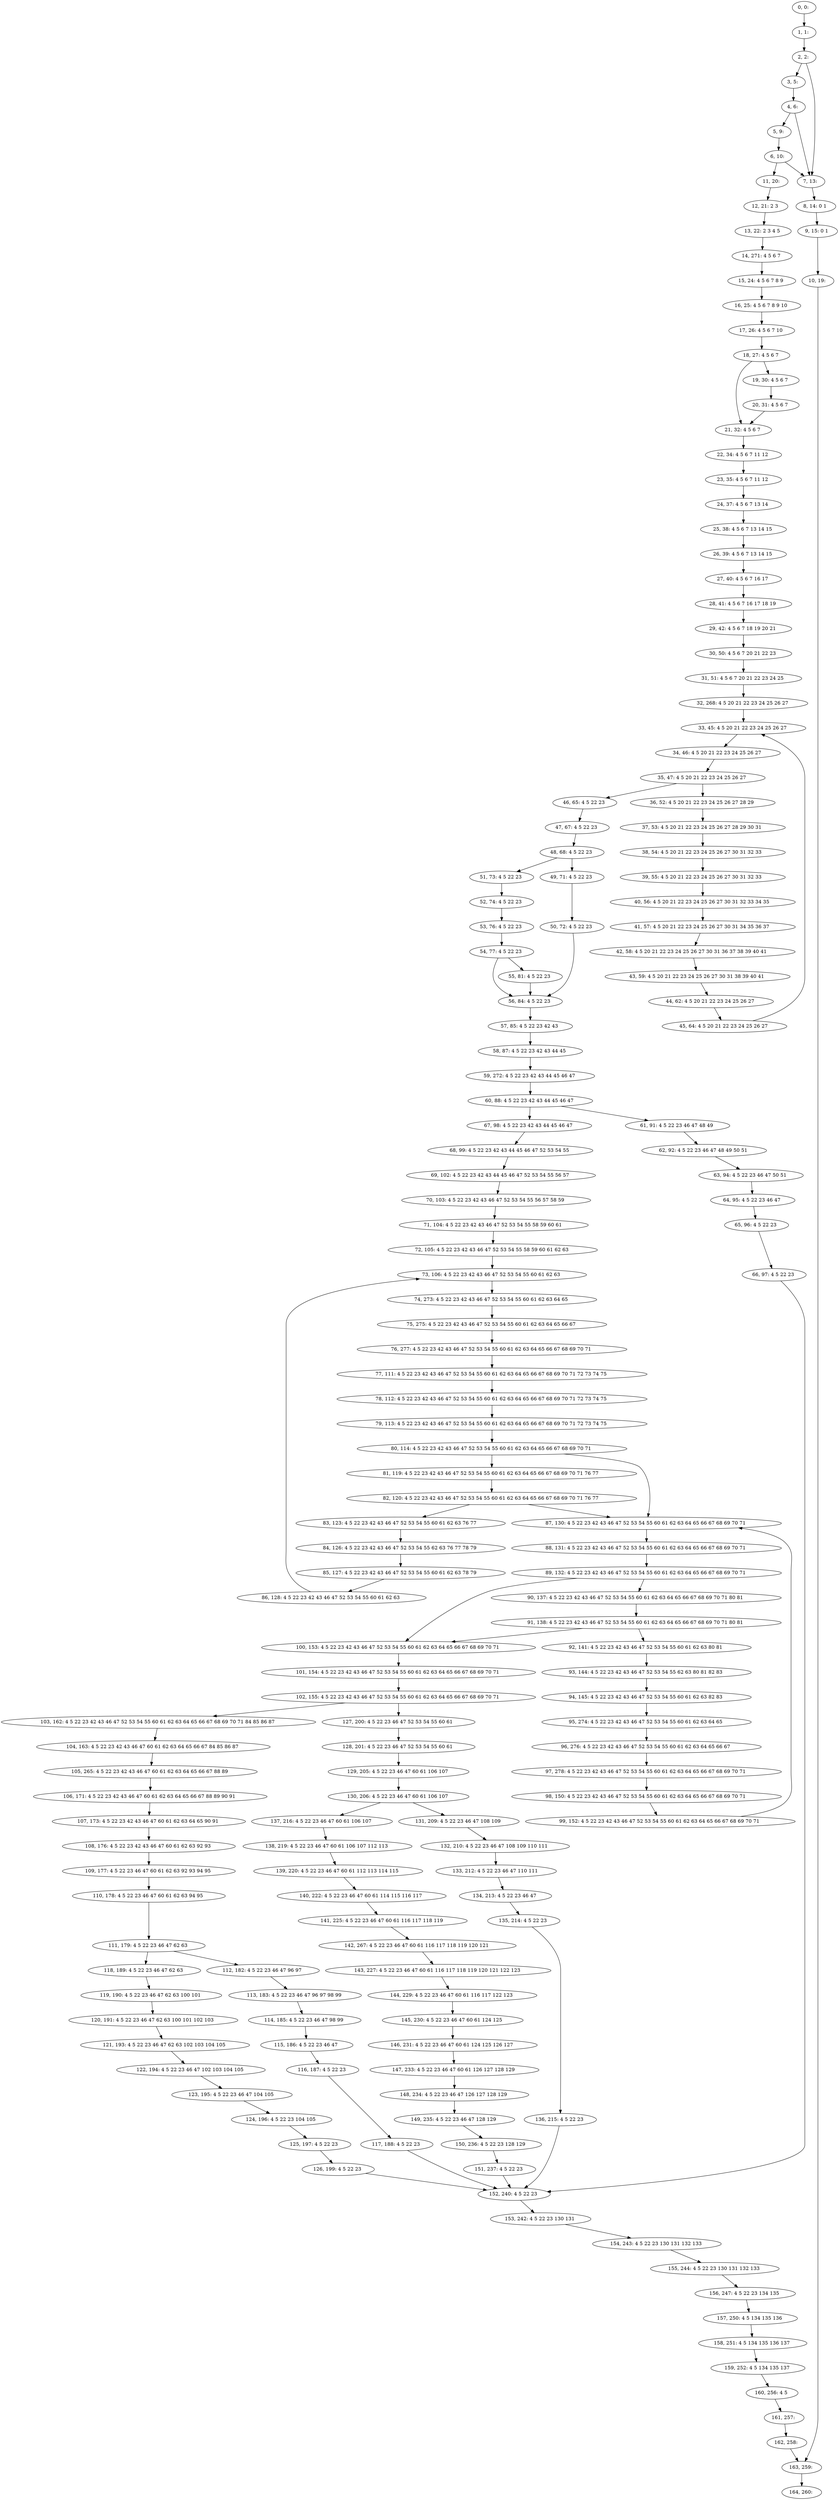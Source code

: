 digraph G {
0[label="0, 0: "];
1[label="1, 1: "];
2[label="2, 2: "];
3[label="3, 5: "];
4[label="4, 6: "];
5[label="5, 9: "];
6[label="6, 10: "];
7[label="7, 13: "];
8[label="8, 14: 0 1 "];
9[label="9, 15: 0 1 "];
10[label="10, 19: "];
11[label="11, 20: "];
12[label="12, 21: 2 3 "];
13[label="13, 22: 2 3 4 5 "];
14[label="14, 271: 4 5 6 7 "];
15[label="15, 24: 4 5 6 7 8 9 "];
16[label="16, 25: 4 5 6 7 8 9 10 "];
17[label="17, 26: 4 5 6 7 10 "];
18[label="18, 27: 4 5 6 7 "];
19[label="19, 30: 4 5 6 7 "];
20[label="20, 31: 4 5 6 7 "];
21[label="21, 32: 4 5 6 7 "];
22[label="22, 34: 4 5 6 7 11 12 "];
23[label="23, 35: 4 5 6 7 11 12 "];
24[label="24, 37: 4 5 6 7 13 14 "];
25[label="25, 38: 4 5 6 7 13 14 15 "];
26[label="26, 39: 4 5 6 7 13 14 15 "];
27[label="27, 40: 4 5 6 7 16 17 "];
28[label="28, 41: 4 5 6 7 16 17 18 19 "];
29[label="29, 42: 4 5 6 7 18 19 20 21 "];
30[label="30, 50: 4 5 6 7 20 21 22 23 "];
31[label="31, 51: 4 5 6 7 20 21 22 23 24 25 "];
32[label="32, 268: 4 5 20 21 22 23 24 25 26 27 "];
33[label="33, 45: 4 5 20 21 22 23 24 25 26 27 "];
34[label="34, 46: 4 5 20 21 22 23 24 25 26 27 "];
35[label="35, 47: 4 5 20 21 22 23 24 25 26 27 "];
36[label="36, 52: 4 5 20 21 22 23 24 25 26 27 28 29 "];
37[label="37, 53: 4 5 20 21 22 23 24 25 26 27 28 29 30 31 "];
38[label="38, 54: 4 5 20 21 22 23 24 25 26 27 30 31 32 33 "];
39[label="39, 55: 4 5 20 21 22 23 24 25 26 27 30 31 32 33 "];
40[label="40, 56: 4 5 20 21 22 23 24 25 26 27 30 31 32 33 34 35 "];
41[label="41, 57: 4 5 20 21 22 23 24 25 26 27 30 31 34 35 36 37 "];
42[label="42, 58: 4 5 20 21 22 23 24 25 26 27 30 31 36 37 38 39 40 41 "];
43[label="43, 59: 4 5 20 21 22 23 24 25 26 27 30 31 38 39 40 41 "];
44[label="44, 62: 4 5 20 21 22 23 24 25 26 27 "];
45[label="45, 64: 4 5 20 21 22 23 24 25 26 27 "];
46[label="46, 65: 4 5 22 23 "];
47[label="47, 67: 4 5 22 23 "];
48[label="48, 68: 4 5 22 23 "];
49[label="49, 71: 4 5 22 23 "];
50[label="50, 72: 4 5 22 23 "];
51[label="51, 73: 4 5 22 23 "];
52[label="52, 74: 4 5 22 23 "];
53[label="53, 76: 4 5 22 23 "];
54[label="54, 77: 4 5 22 23 "];
55[label="55, 81: 4 5 22 23 "];
56[label="56, 84: 4 5 22 23 "];
57[label="57, 85: 4 5 22 23 42 43 "];
58[label="58, 87: 4 5 22 23 42 43 44 45 "];
59[label="59, 272: 4 5 22 23 42 43 44 45 46 47 "];
60[label="60, 88: 4 5 22 23 42 43 44 45 46 47 "];
61[label="61, 91: 4 5 22 23 46 47 48 49 "];
62[label="62, 92: 4 5 22 23 46 47 48 49 50 51 "];
63[label="63, 94: 4 5 22 23 46 47 50 51 "];
64[label="64, 95: 4 5 22 23 46 47 "];
65[label="65, 96: 4 5 22 23 "];
66[label="66, 97: 4 5 22 23 "];
67[label="67, 98: 4 5 22 23 42 43 44 45 46 47 "];
68[label="68, 99: 4 5 22 23 42 43 44 45 46 47 52 53 54 55 "];
69[label="69, 102: 4 5 22 23 42 43 44 45 46 47 52 53 54 55 56 57 "];
70[label="70, 103: 4 5 22 23 42 43 46 47 52 53 54 55 56 57 58 59 "];
71[label="71, 104: 4 5 22 23 42 43 46 47 52 53 54 55 58 59 60 61 "];
72[label="72, 105: 4 5 22 23 42 43 46 47 52 53 54 55 58 59 60 61 62 63 "];
73[label="73, 106: 4 5 22 23 42 43 46 47 52 53 54 55 60 61 62 63 "];
74[label="74, 273: 4 5 22 23 42 43 46 47 52 53 54 55 60 61 62 63 64 65 "];
75[label="75, 275: 4 5 22 23 42 43 46 47 52 53 54 55 60 61 62 63 64 65 66 67 "];
76[label="76, 277: 4 5 22 23 42 43 46 47 52 53 54 55 60 61 62 63 64 65 66 67 68 69 70 71 "];
77[label="77, 111: 4 5 22 23 42 43 46 47 52 53 54 55 60 61 62 63 64 65 66 67 68 69 70 71 72 73 74 75 "];
78[label="78, 112: 4 5 22 23 42 43 46 47 52 53 54 55 60 61 62 63 64 65 66 67 68 69 70 71 72 73 74 75 "];
79[label="79, 113: 4 5 22 23 42 43 46 47 52 53 54 55 60 61 62 63 64 65 66 67 68 69 70 71 72 73 74 75 "];
80[label="80, 114: 4 5 22 23 42 43 46 47 52 53 54 55 60 61 62 63 64 65 66 67 68 69 70 71 "];
81[label="81, 119: 4 5 22 23 42 43 46 47 52 53 54 55 60 61 62 63 64 65 66 67 68 69 70 71 76 77 "];
82[label="82, 120: 4 5 22 23 42 43 46 47 52 53 54 55 60 61 62 63 64 65 66 67 68 69 70 71 76 77 "];
83[label="83, 123: 4 5 22 23 42 43 46 47 52 53 54 55 60 61 62 63 76 77 "];
84[label="84, 126: 4 5 22 23 42 43 46 47 52 53 54 55 62 63 76 77 78 79 "];
85[label="85, 127: 4 5 22 23 42 43 46 47 52 53 54 55 60 61 62 63 78 79 "];
86[label="86, 128: 4 5 22 23 42 43 46 47 52 53 54 55 60 61 62 63 "];
87[label="87, 130: 4 5 22 23 42 43 46 47 52 53 54 55 60 61 62 63 64 65 66 67 68 69 70 71 "];
88[label="88, 131: 4 5 22 23 42 43 46 47 52 53 54 55 60 61 62 63 64 65 66 67 68 69 70 71 "];
89[label="89, 132: 4 5 22 23 42 43 46 47 52 53 54 55 60 61 62 63 64 65 66 67 68 69 70 71 "];
90[label="90, 137: 4 5 22 23 42 43 46 47 52 53 54 55 60 61 62 63 64 65 66 67 68 69 70 71 80 81 "];
91[label="91, 138: 4 5 22 23 42 43 46 47 52 53 54 55 60 61 62 63 64 65 66 67 68 69 70 71 80 81 "];
92[label="92, 141: 4 5 22 23 42 43 46 47 52 53 54 55 60 61 62 63 80 81 "];
93[label="93, 144: 4 5 22 23 42 43 46 47 52 53 54 55 62 63 80 81 82 83 "];
94[label="94, 145: 4 5 22 23 42 43 46 47 52 53 54 55 60 61 62 63 82 83 "];
95[label="95, 274: 4 5 22 23 42 43 46 47 52 53 54 55 60 61 62 63 64 65 "];
96[label="96, 276: 4 5 22 23 42 43 46 47 52 53 54 55 60 61 62 63 64 65 66 67 "];
97[label="97, 278: 4 5 22 23 42 43 46 47 52 53 54 55 60 61 62 63 64 65 66 67 68 69 70 71 "];
98[label="98, 150: 4 5 22 23 42 43 46 47 52 53 54 55 60 61 62 63 64 65 66 67 68 69 70 71 "];
99[label="99, 152: 4 5 22 23 42 43 46 47 52 53 54 55 60 61 62 63 64 65 66 67 68 69 70 71 "];
100[label="100, 153: 4 5 22 23 42 43 46 47 52 53 54 55 60 61 62 63 64 65 66 67 68 69 70 71 "];
101[label="101, 154: 4 5 22 23 42 43 46 47 52 53 54 55 60 61 62 63 64 65 66 67 68 69 70 71 "];
102[label="102, 155: 4 5 22 23 42 43 46 47 52 53 54 55 60 61 62 63 64 65 66 67 68 69 70 71 "];
103[label="103, 162: 4 5 22 23 42 43 46 47 52 53 54 55 60 61 62 63 64 65 66 67 68 69 70 71 84 85 86 87 "];
104[label="104, 163: 4 5 22 23 42 43 46 47 60 61 62 63 64 65 66 67 84 85 86 87 "];
105[label="105, 265: 4 5 22 23 42 43 46 47 60 61 62 63 64 65 66 67 88 89 "];
106[label="106, 171: 4 5 22 23 42 43 46 47 60 61 62 63 64 65 66 67 88 89 90 91 "];
107[label="107, 173: 4 5 22 23 42 43 46 47 60 61 62 63 64 65 90 91 "];
108[label="108, 176: 4 5 22 23 42 43 46 47 60 61 62 63 92 93 "];
109[label="109, 177: 4 5 22 23 46 47 60 61 62 63 92 93 94 95 "];
110[label="110, 178: 4 5 22 23 46 47 60 61 62 63 94 95 "];
111[label="111, 179: 4 5 22 23 46 47 62 63 "];
112[label="112, 182: 4 5 22 23 46 47 96 97 "];
113[label="113, 183: 4 5 22 23 46 47 96 97 98 99 "];
114[label="114, 185: 4 5 22 23 46 47 98 99 "];
115[label="115, 186: 4 5 22 23 46 47 "];
116[label="116, 187: 4 5 22 23 "];
117[label="117, 188: 4 5 22 23 "];
118[label="118, 189: 4 5 22 23 46 47 62 63 "];
119[label="119, 190: 4 5 22 23 46 47 62 63 100 101 "];
120[label="120, 191: 4 5 22 23 46 47 62 63 100 101 102 103 "];
121[label="121, 193: 4 5 22 23 46 47 62 63 102 103 104 105 "];
122[label="122, 194: 4 5 22 23 46 47 102 103 104 105 "];
123[label="123, 195: 4 5 22 23 46 47 104 105 "];
124[label="124, 196: 4 5 22 23 104 105 "];
125[label="125, 197: 4 5 22 23 "];
126[label="126, 199: 4 5 22 23 "];
127[label="127, 200: 4 5 22 23 46 47 52 53 54 55 60 61 "];
128[label="128, 201: 4 5 22 23 46 47 52 53 54 55 60 61 "];
129[label="129, 205: 4 5 22 23 46 47 60 61 106 107 "];
130[label="130, 206: 4 5 22 23 46 47 60 61 106 107 "];
131[label="131, 209: 4 5 22 23 46 47 108 109 "];
132[label="132, 210: 4 5 22 23 46 47 108 109 110 111 "];
133[label="133, 212: 4 5 22 23 46 47 110 111 "];
134[label="134, 213: 4 5 22 23 46 47 "];
135[label="135, 214: 4 5 22 23 "];
136[label="136, 215: 4 5 22 23 "];
137[label="137, 216: 4 5 22 23 46 47 60 61 106 107 "];
138[label="138, 219: 4 5 22 23 46 47 60 61 106 107 112 113 "];
139[label="139, 220: 4 5 22 23 46 47 60 61 112 113 114 115 "];
140[label="140, 222: 4 5 22 23 46 47 60 61 114 115 116 117 "];
141[label="141, 225: 4 5 22 23 46 47 60 61 116 117 118 119 "];
142[label="142, 267: 4 5 22 23 46 47 60 61 116 117 118 119 120 121 "];
143[label="143, 227: 4 5 22 23 46 47 60 61 116 117 118 119 120 121 122 123 "];
144[label="144, 229: 4 5 22 23 46 47 60 61 116 117 122 123 "];
145[label="145, 230: 4 5 22 23 46 47 60 61 124 125 "];
146[label="146, 231: 4 5 22 23 46 47 60 61 124 125 126 127 "];
147[label="147, 233: 4 5 22 23 46 47 60 61 126 127 128 129 "];
148[label="148, 234: 4 5 22 23 46 47 126 127 128 129 "];
149[label="149, 235: 4 5 22 23 46 47 128 129 "];
150[label="150, 236: 4 5 22 23 128 129 "];
151[label="151, 237: 4 5 22 23 "];
152[label="152, 240: 4 5 22 23 "];
153[label="153, 242: 4 5 22 23 130 131 "];
154[label="154, 243: 4 5 22 23 130 131 132 133 "];
155[label="155, 244: 4 5 22 23 130 131 132 133 "];
156[label="156, 247: 4 5 22 23 134 135 "];
157[label="157, 250: 4 5 134 135 136 "];
158[label="158, 251: 4 5 134 135 136 137 "];
159[label="159, 252: 4 5 134 135 137 "];
160[label="160, 256: 4 5 "];
161[label="161, 257: "];
162[label="162, 258: "];
163[label="163, 259: "];
164[label="164, 260: "];
0->1 ;
1->2 ;
2->3 ;
2->7 ;
3->4 ;
4->5 ;
4->7 ;
5->6 ;
6->7 ;
6->11 ;
7->8 ;
8->9 ;
9->10 ;
10->163 ;
11->12 ;
12->13 ;
13->14 ;
14->15 ;
15->16 ;
16->17 ;
17->18 ;
18->19 ;
18->21 ;
19->20 ;
20->21 ;
21->22 ;
22->23 ;
23->24 ;
24->25 ;
25->26 ;
26->27 ;
27->28 ;
28->29 ;
29->30 ;
30->31 ;
31->32 ;
32->33 ;
33->34 ;
34->35 ;
35->36 ;
35->46 ;
36->37 ;
37->38 ;
38->39 ;
39->40 ;
40->41 ;
41->42 ;
42->43 ;
43->44 ;
44->45 ;
45->33 ;
46->47 ;
47->48 ;
48->49 ;
48->51 ;
49->50 ;
50->56 ;
51->52 ;
52->53 ;
53->54 ;
54->55 ;
54->56 ;
55->56 ;
56->57 ;
57->58 ;
58->59 ;
59->60 ;
60->61 ;
60->67 ;
61->62 ;
62->63 ;
63->64 ;
64->65 ;
65->66 ;
66->152 ;
67->68 ;
68->69 ;
69->70 ;
70->71 ;
71->72 ;
72->73 ;
73->74 ;
74->75 ;
75->76 ;
76->77 ;
77->78 ;
78->79 ;
79->80 ;
80->81 ;
80->87 ;
81->82 ;
82->83 ;
82->87 ;
83->84 ;
84->85 ;
85->86 ;
86->73 ;
87->88 ;
88->89 ;
89->90 ;
89->100 ;
90->91 ;
91->92 ;
91->100 ;
92->93 ;
93->94 ;
94->95 ;
95->96 ;
96->97 ;
97->98 ;
98->99 ;
99->87 ;
100->101 ;
101->102 ;
102->103 ;
102->127 ;
103->104 ;
104->105 ;
105->106 ;
106->107 ;
107->108 ;
108->109 ;
109->110 ;
110->111 ;
111->112 ;
111->118 ;
112->113 ;
113->114 ;
114->115 ;
115->116 ;
116->117 ;
117->152 ;
118->119 ;
119->120 ;
120->121 ;
121->122 ;
122->123 ;
123->124 ;
124->125 ;
125->126 ;
126->152 ;
127->128 ;
128->129 ;
129->130 ;
130->131 ;
130->137 ;
131->132 ;
132->133 ;
133->134 ;
134->135 ;
135->136 ;
136->152 ;
137->138 ;
138->139 ;
139->140 ;
140->141 ;
141->142 ;
142->143 ;
143->144 ;
144->145 ;
145->146 ;
146->147 ;
147->148 ;
148->149 ;
149->150 ;
150->151 ;
151->152 ;
152->153 ;
153->154 ;
154->155 ;
155->156 ;
156->157 ;
157->158 ;
158->159 ;
159->160 ;
160->161 ;
161->162 ;
162->163 ;
163->164 ;
}
